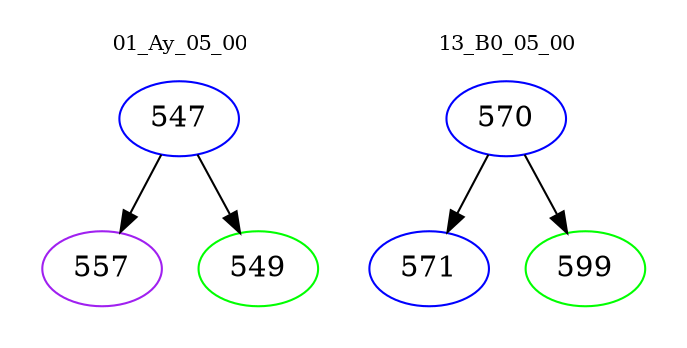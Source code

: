 digraph{
subgraph cluster_0 {
color = white
label = "01_Ay_05_00";
fontsize=10;
T0_547 [label="547", color="blue"]
T0_547 -> T0_557 [color="black"]
T0_557 [label="557", color="purple"]
T0_547 -> T0_549 [color="black"]
T0_549 [label="549", color="green"]
}
subgraph cluster_1 {
color = white
label = "13_B0_05_00";
fontsize=10;
T1_570 [label="570", color="blue"]
T1_570 -> T1_571 [color="black"]
T1_571 [label="571", color="blue"]
T1_570 -> T1_599 [color="black"]
T1_599 [label="599", color="green"]
}
}
